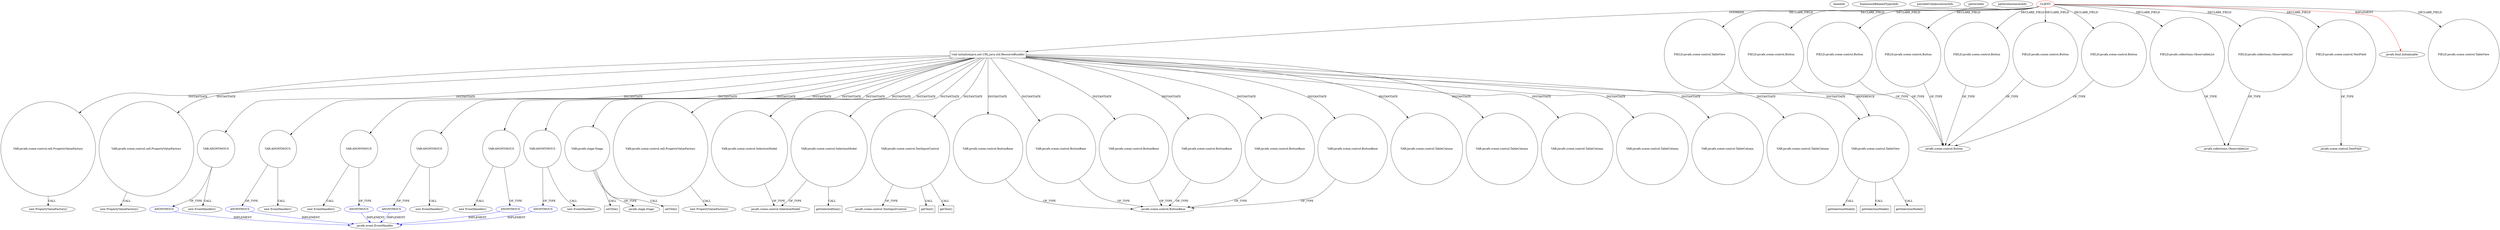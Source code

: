 digraph {
baseInfo[graphId=455,category="pattern",isAnonymous=false,possibleRelation=true]
frameworkRelatedTypesInfo[0="javafx.fxml.Initializable"]
possibleCollaborationsInfo[0="455~INSTANTIATION-OVERRIDING_METHOD_DECLARATION-~javafx.fxml.Initializable ~javafx.event.EventHandler ~false~true",1="455~INSTANTIATION-OVERRIDING_METHOD_DECLARATION-~javafx.fxml.Initializable ~javafx.event.EventHandler ~false~true",2="455~INSTANTIATION-OVERRIDING_METHOD_DECLARATION-~javafx.fxml.Initializable ~javafx.event.EventHandler ~false~true",3="455~INSTANTIATION-OVERRIDING_METHOD_DECLARATION-~javafx.fxml.Initializable ~javafx.event.EventHandler ~false~true",4="455~INSTANTIATION-OVERRIDING_METHOD_DECLARATION-~javafx.fxml.Initializable ~javafx.event.EventHandler ~false~true",5="455~INSTANTIATION-OVERRIDING_METHOD_DECLARATION-~javafx.fxml.Initializable ~javafx.event.EventHandler ~false~true"]
patternInfo[frequency=2.0,patternRootClient=0]
patternInstancesInfo[0="diogocs1-FPessoais~/diogocs1-FPessoais/FPessoais-master/FinancasPessoais/src/app/controllers/HomeController.java~HomeController~2490",1="crosswords-testEnvironment~/crosswords-testEnvironment/testEnvironment-master/src/GUI/MainController.java~MainController~2315"]
96[label="new PropertyValueFactory()",vertexType="CONSTRUCTOR_CALL",isFrameworkType=false]
97[label="VAR:javafx.scene.control.cell.PropertyValueFactory",vertexType="VARIABLE_EXPRESION",isFrameworkType=false,shape=circle]
54[label="void initialize(java.net.URL,java.util.ResourceBundle)",vertexType="OVERRIDING_METHOD_DECLARATION",isFrameworkType=false,shape=box]
0[label="CLIENT",vertexType="ROOT_CLIENT_CLASS_DECLARATION",isFrameworkType=false,color=red]
44[label="FIELD:javafx.scene.control.Button",vertexType="FIELD_DECLARATION",isFrameworkType=false,shape=circle]
2[label="FIELD:javafx.scene.control.Button",vertexType="FIELD_DECLARATION",isFrameworkType=false,shape=circle]
14[label="FIELD:javafx.scene.control.Button",vertexType="FIELD_DECLARATION",isFrameworkType=false,shape=circle]
16[label="FIELD:javafx.scene.control.Button",vertexType="FIELD_DECLARATION",isFrameworkType=false,shape=circle]
38[label="FIELD:javafx.scene.control.Button",vertexType="FIELD_DECLARATION",isFrameworkType=false,shape=circle]
32[label="FIELD:javafx.scene.control.Button",vertexType="FIELD_DECLARATION",isFrameworkType=false,shape=circle]
12[label="FIELD:javafx.collections.ObservableList",vertexType="FIELD_DECLARATION",isFrameworkType=false,shape=circle]
13[label="javafx.collections.ObservableList",vertexType="FRAMEWORK_INTERFACE_TYPE",isFrameworkType=false]
34[label="FIELD:javafx.collections.ObservableList",vertexType="FIELD_DECLARATION",isFrameworkType=false,shape=circle]
301[label="VAR:javafx.scene.control.SelectionModel",vertexType="VARIABLE_EXPRESION",isFrameworkType=false,shape=circle]
302[label="getSelectedItem()",vertexType="INSIDE_CALL",isFrameworkType=false,shape=box]
116[label="javafx.scene.control.SelectionModel",vertexType="FRAMEWORK_CLASS_TYPE",isFrameworkType=false]
114[label="VAR:javafx.scene.control.SelectionModel",vertexType="VARIABLE_EXPRESION",isFrameworkType=false,shape=circle]
271[label="VAR:javafx.scene.control.TextInputControl",vertexType="VARIABLE_EXPRESION",isFrameworkType=false,shape=circle]
219[label="VAR:javafx.scene.control.ButtonBase",vertexType="VARIABLE_EXPRESION",isFrameworkType=false,shape=circle]
109[label="javafx.scene.control.ButtonBase",vertexType="FRAMEWORK_CLASS_TYPE",isFrameworkType=false]
192[label="VAR:javafx.scene.control.ButtonBase",vertexType="VARIABLE_EXPRESION",isFrameworkType=false,shape=circle]
294[label="VAR:javafx.scene.control.ButtonBase",vertexType="VARIABLE_EXPRESION",isFrameworkType=false,shape=circle]
244[label="VAR:javafx.scene.control.ButtonBase",vertexType="VARIABLE_EXPRESION",isFrameworkType=false,shape=circle]
107[label="VAR:javafx.scene.control.ButtonBase",vertexType="VARIABLE_EXPRESION",isFrameworkType=false,shape=circle]
230[label="VAR:javafx.scene.control.ButtonBase",vertexType="VARIABLE_EXPRESION",isFrameworkType=false,shape=circle]
3[label="javafx.scene.control.Button",vertexType="FRAMEWORK_CLASS_TYPE",isFrameworkType=false]
218[label="javafx.scene.control.TextInputControl",vertexType="FRAMEWORK_CLASS_TYPE",isFrameworkType=false]
52[label="FIELD:javafx.scene.control.TextField",vertexType="FIELD_DECLARATION",isFrameworkType=false,shape=circle]
91[label="VAR:javafx.scene.control.cell.PropertyValueFactory",vertexType="VARIABLE_EXPRESION",isFrameworkType=false,shape=circle]
90[label="new PropertyValueFactory()",vertexType="CONSTRUCTOR_CALL",isFrameworkType=false]
85[label="VAR:javafx.scene.control.cell.PropertyValueFactory",vertexType="VARIABLE_EXPRESION",isFrameworkType=false,shape=circle]
84[label="new PropertyValueFactory()",vertexType="CONSTRUCTOR_CALL",isFrameworkType=false]
272[label="getText()",vertexType="INSIDE_CALL",isFrameworkType=false,shape=box]
275[label="getText()",vertexType="INSIDE_CALL",isFrameworkType=false,shape=box]
248[label="VAR:ANONYMOUS",vertexType="VARIABLE_EXPRESION",isFrameworkType=false,shape=circle]
249[label="ANONYMOUS",vertexType="REFERENCE_ANONYMOUS_DECLARATION",isFrameworkType=false,color=blue]
247[label="new EventHandler()",vertexType="CONSTRUCTOR_CALL",isFrameworkType=false]
113[label="javafx.event.EventHandler",vertexType="FRAMEWORK_INTERFACE_TYPE",isFrameworkType=false]
112[label="ANONYMOUS",vertexType="REFERENCE_ANONYMOUS_DECLARATION",isFrameworkType=false,color=blue]
299[label="ANONYMOUS",vertexType="REFERENCE_ANONYMOUS_DECLARATION",isFrameworkType=false,color=blue]
197[label="ANONYMOUS",vertexType="REFERENCE_ANONYMOUS_DECLARATION",isFrameworkType=false,color=blue]
235[label="ANONYMOUS",vertexType="REFERENCE_ANONYMOUS_DECLARATION",isFrameworkType=false,color=blue]
224[label="ANONYMOUS",vertexType="REFERENCE_ANONYMOUS_DECLARATION",isFrameworkType=false,color=blue]
196[label="VAR:ANONYMOUS",vertexType="VARIABLE_EXPRESION",isFrameworkType=false,shape=circle]
195[label="new EventHandler()",vertexType="CONSTRUCTOR_CALL",isFrameworkType=false]
223[label="VAR:ANONYMOUS",vertexType="VARIABLE_EXPRESION",isFrameworkType=false,shape=circle]
222[label="new EventHandler()",vertexType="CONSTRUCTOR_CALL",isFrameworkType=false]
298[label="VAR:ANONYMOUS",vertexType="VARIABLE_EXPRESION",isFrameworkType=false,shape=circle]
297[label="new EventHandler()",vertexType="CONSTRUCTOR_CALL",isFrameworkType=false]
111[label="VAR:ANONYMOUS",vertexType="VARIABLE_EXPRESION",isFrameworkType=false,shape=circle]
110[label="new EventHandler()",vertexType="CONSTRUCTOR_CALL",isFrameworkType=false]
234[label="VAR:ANONYMOUS",vertexType="VARIABLE_EXPRESION",isFrameworkType=false,shape=circle]
233[label="new EventHandler()",vertexType="CONSTRUCTOR_CALL",isFrameworkType=false]
1[label="javafx.fxml.Initializable",vertexType="FRAMEWORK_INTERFACE_TYPE",isFrameworkType=false]
120[label="VAR:javafx.stage.Stage",vertexType="VARIABLE_EXPRESION",isFrameworkType=false,shape=circle]
121[label="javafx.stage.Stage",vertexType="FRAMEWORK_CLASS_TYPE",isFrameworkType=false]
181[label="setTitle()",vertexType="INSIDE_CALL",isFrameworkType=false,shape=box]
309[label="setTitle()",vertexType="INSIDE_CALL",isFrameworkType=false,shape=box]
9[label="javafx.scene.control.TextField",vertexType="FRAMEWORK_CLASS_TYPE",isFrameworkType=false]
102[label="VAR:javafx.scene.control.TableView",vertexType="VARIABLE_EXPRESION",isFrameworkType=false,shape=circle]
305[label="getSelectionModel()",vertexType="INSIDE_CALL",isFrameworkType=false,shape=box]
103[label="getSelectionModel()",vertexType="INSIDE_CALL",isFrameworkType=false,shape=box]
118[label="getSelectionModel()",vertexType="INSIDE_CALL",isFrameworkType=false,shape=box]
10[label="FIELD:javafx.scene.control.TableView",vertexType="FIELD_DECLARATION",isFrameworkType=false,shape=circle]
30[label="FIELD:javafx.scene.control.TableView",vertexType="FIELD_DECLARATION",isFrameworkType=false,shape=circle]
93[label="VAR:javafx.scene.control.TableColumn",vertexType="VARIABLE_EXPRESION",isFrameworkType=false,shape=circle]
87[label="VAR:javafx.scene.control.TableColumn",vertexType="VARIABLE_EXPRESION",isFrameworkType=false,shape=circle]
78[label="VAR:javafx.scene.control.TableColumn",vertexType="VARIABLE_EXPRESION",isFrameworkType=false,shape=circle]
58[label="VAR:javafx.scene.control.TableColumn",vertexType="VARIABLE_EXPRESION",isFrameworkType=false,shape=circle]
61[label="VAR:javafx.scene.control.TableColumn",vertexType="VARIABLE_EXPRESION",isFrameworkType=false,shape=circle]
75[label="VAR:javafx.scene.control.TableColumn",vertexType="VARIABLE_EXPRESION",isFrameworkType=false,shape=circle]
2->3[label="OF_TYPE"]
219->109[label="OF_TYPE"]
271->275[label="CALL"]
54->244[label="INSTANTIATE"]
54->114[label="INSTANTIATE"]
91->90[label="CALL"]
85->84[label="CALL"]
114->116[label="OF_TYPE"]
97->96[label="CALL"]
54->107[label="INSTANTIATE"]
54->111[label="INSTANTIATE"]
0->52[label="DECLARE_FIELD"]
294->109[label="OF_TYPE"]
54->234[label="INSTANTIATE"]
38->3[label="OF_TYPE"]
54->271[label="INSTANTIATE"]
0->30[label="DECLARE_FIELD"]
54->93[label="INSTANTIATE"]
271->218[label="OF_TYPE"]
299->113[label="IMPLEMENT",color=blue]
54->196[label="INSTANTIATE"]
107->109[label="OF_TYPE"]
301->116[label="OF_TYPE"]
298->299[label="OF_TYPE"]
54->78[label="INSTANTIATE"]
54->223[label="INSTANTIATE"]
192->109[label="OF_TYPE"]
0->2[label="DECLARE_FIELD"]
102->305[label="CALL"]
54->97[label="INSTANTIATE"]
0->34[label="DECLARE_FIELD"]
12->13[label="OF_TYPE"]
0->32[label="DECLARE_FIELD"]
54->298[label="INSTANTIATE"]
54->102[label="INSTANTIATE"]
0->14[label="DECLARE_FIELD"]
111->110[label="CALL"]
54->58[label="INSTANTIATE"]
249->113[label="IMPLEMENT",color=blue]
223->222[label="CALL"]
54->87[label="INSTANTIATE"]
14->3[label="OF_TYPE"]
111->112[label="OF_TYPE"]
224->113[label="IMPLEMENT",color=blue]
54->85[label="INSTANTIATE"]
0->16[label="DECLARE_FIELD"]
244->109[label="OF_TYPE"]
0->12[label="DECLARE_FIELD"]
34->13[label="OF_TYPE"]
54->75[label="INSTANTIATE"]
32->3[label="OF_TYPE"]
120->121[label="OF_TYPE"]
54->120[label="INSTANTIATE"]
196->197[label="OF_TYPE"]
54->219[label="INSTANTIATE"]
230->109[label="OF_TYPE"]
235->113[label="IMPLEMENT",color=blue]
223->224[label="OF_TYPE"]
54->294[label="INSTANTIATE"]
52->9[label="OF_TYPE"]
54->301[label="INSTANTIATE"]
248->247[label="CALL"]
196->195[label="CALL"]
234->235[label="OF_TYPE"]
0->54[label="OVERRIDE"]
44->3[label="OF_TYPE"]
54->192[label="INSTANTIATE"]
54->61[label="INSTANTIATE"]
120->181[label="CALL"]
16->3[label="OF_TYPE"]
54->230[label="INSTANTIATE"]
0->10[label="DECLARE_FIELD"]
54->248[label="INSTANTIATE"]
234->233[label="CALL"]
30->102[label="REFERENCE"]
271->272[label="CALL"]
248->249[label="OF_TYPE"]
197->113[label="IMPLEMENT",color=blue]
120->309[label="CALL"]
0->44[label="DECLARE_FIELD"]
301->302[label="CALL"]
54->91[label="INSTANTIATE"]
0->38[label="DECLARE_FIELD"]
112->113[label="IMPLEMENT",color=blue]
298->297[label="CALL"]
102->118[label="CALL"]
0->1[label="IMPLEMENT",color=red]
102->103[label="CALL"]
}
